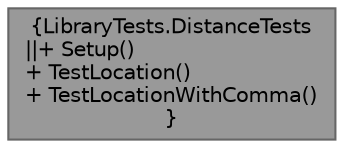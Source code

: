 digraph "LibraryTests.DistanceTests"
{
 // INTERACTIVE_SVG=YES
 // LATEX_PDF_SIZE
  bgcolor="transparent";
  edge [fontname=Helvetica,fontsize=10,labelfontname=Helvetica,labelfontsize=10];
  node [fontname=Helvetica,fontsize=10,shape=box,height=0.2,width=0.4];
  Node1 [label="{LibraryTests.DistanceTests\n||+ Setup()\l+ TestLocation()\l+ TestLocationWithComma()\l}",height=0.2,width=0.4,color="gray40", fillcolor="grey60", style="filled", fontcolor="black",tooltip=" "];
}
